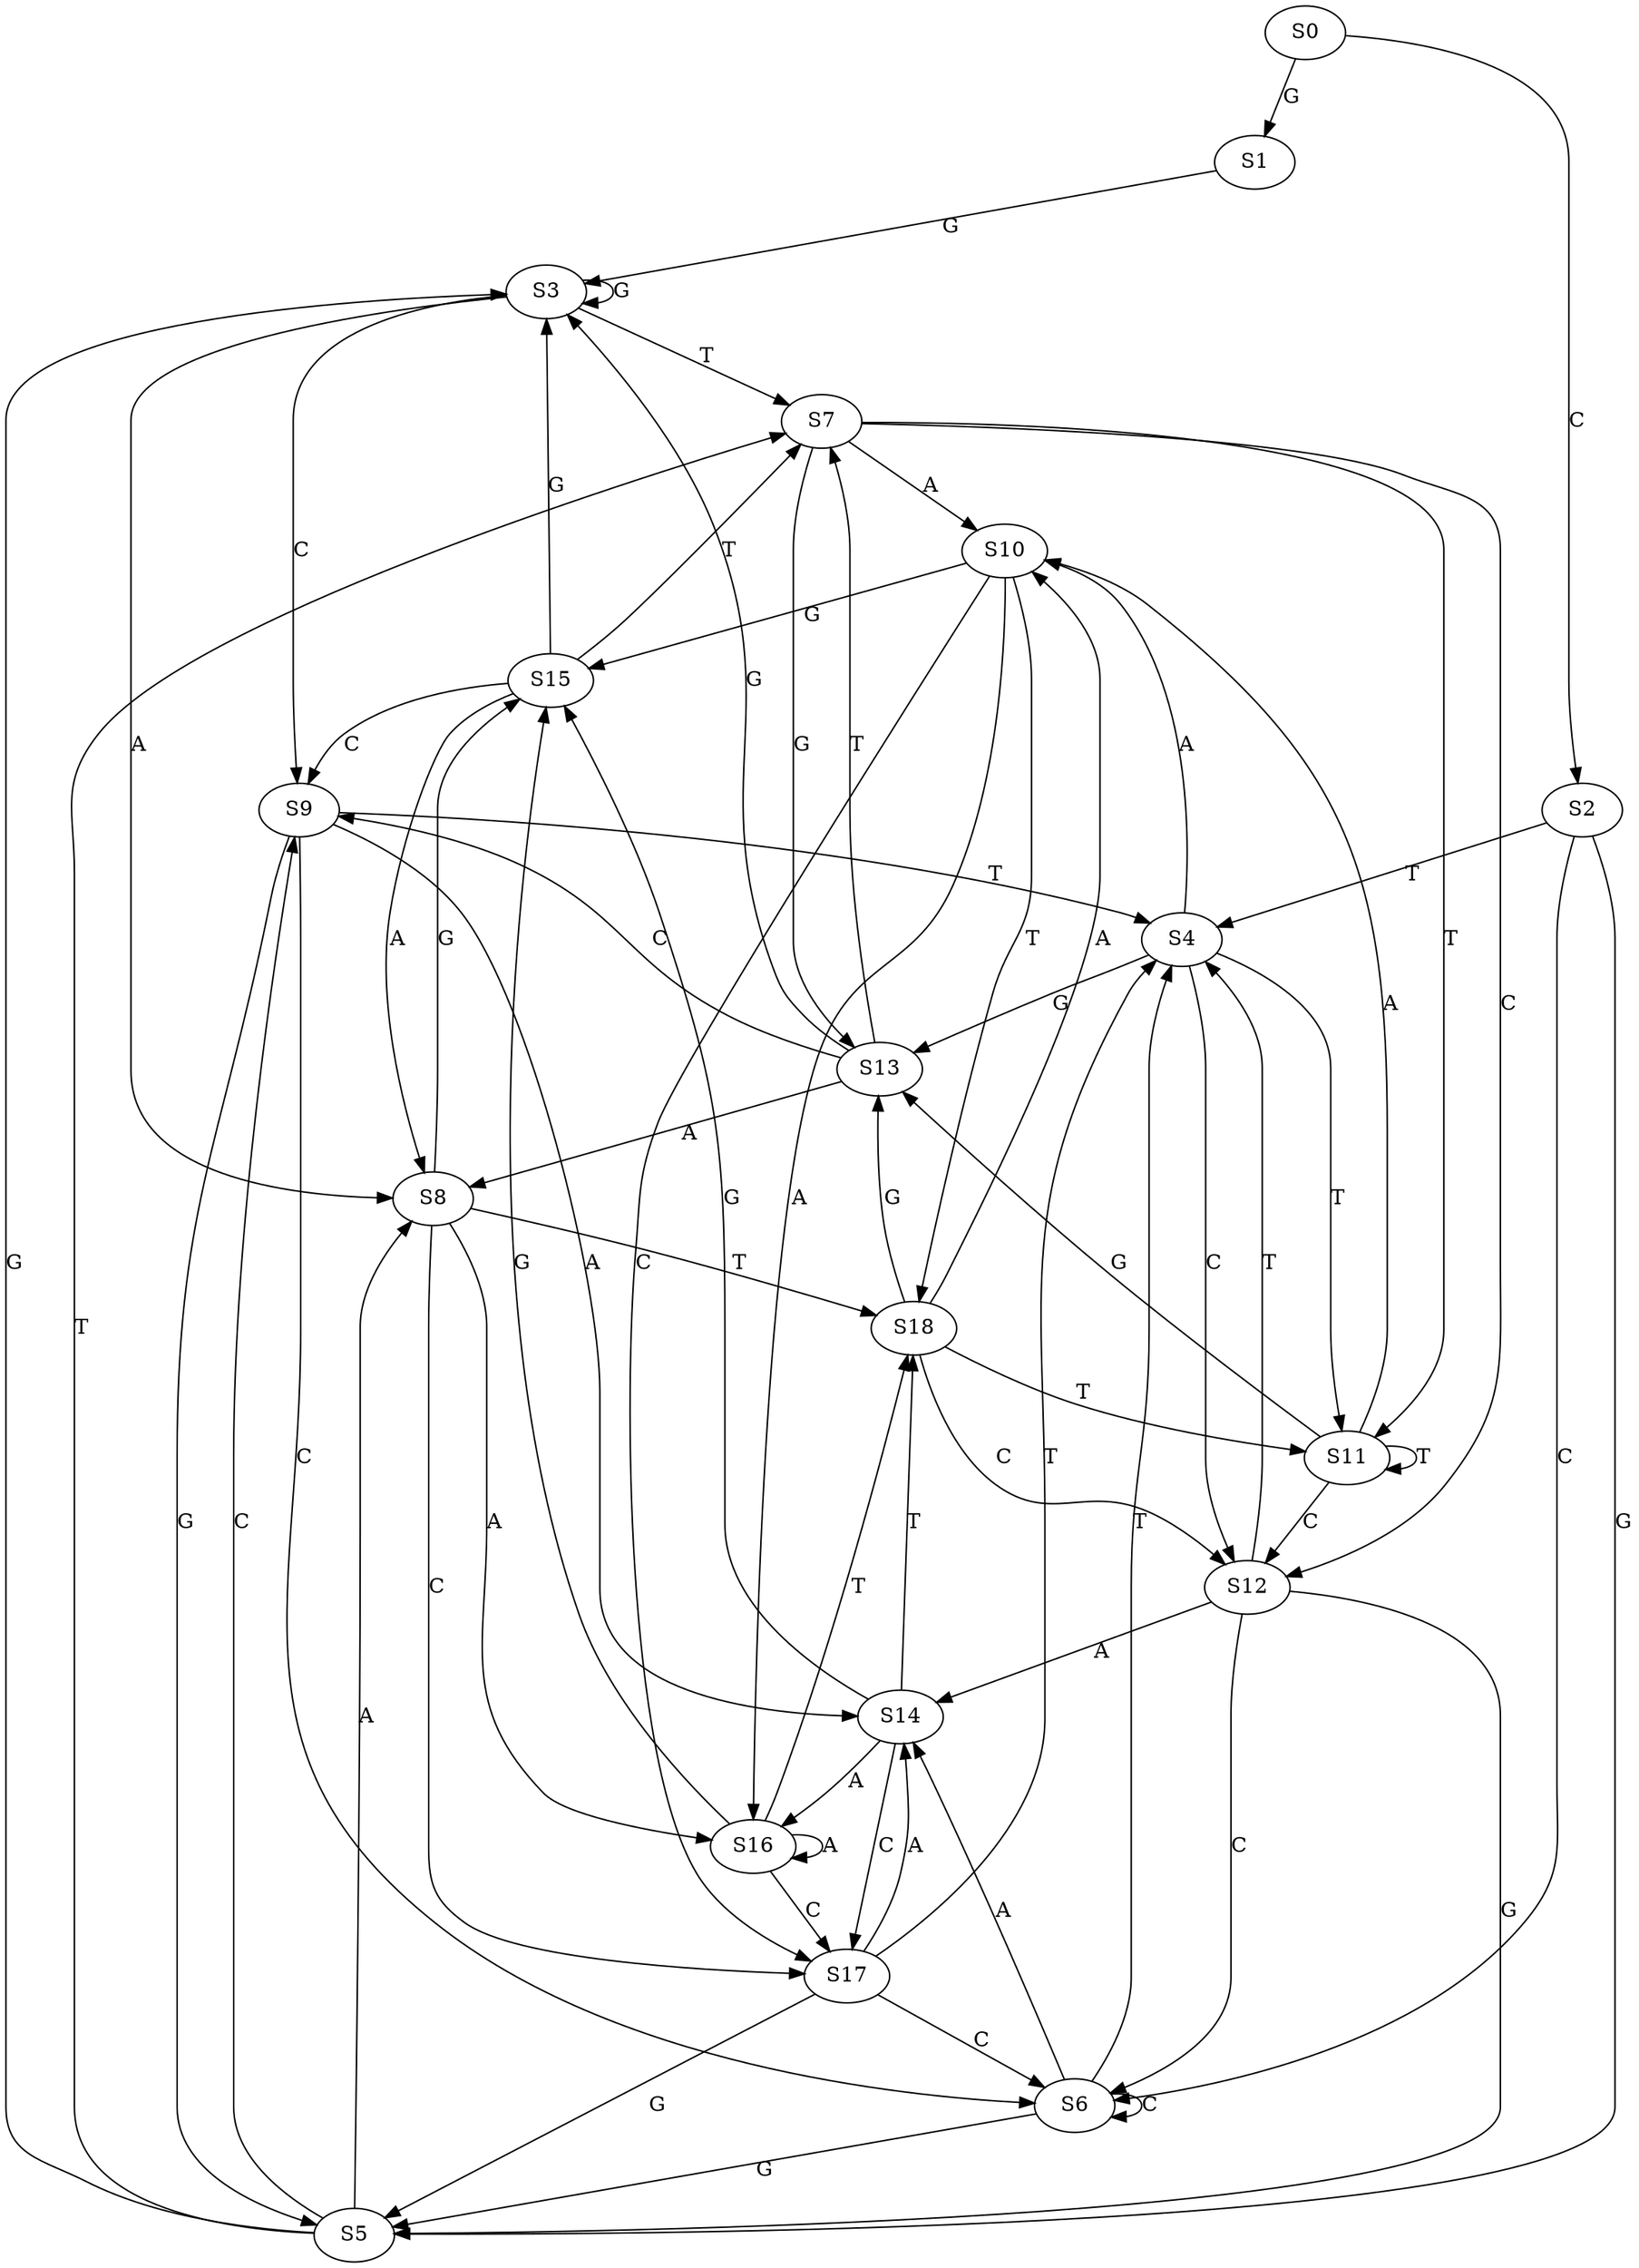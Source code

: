 strict digraph  {
	S0 -> S1 [ label = G ];
	S0 -> S2 [ label = C ];
	S1 -> S3 [ label = G ];
	S2 -> S4 [ label = T ];
	S2 -> S5 [ label = G ];
	S2 -> S6 [ label = C ];
	S3 -> S7 [ label = T ];
	S3 -> S8 [ label = A ];
	S3 -> S3 [ label = G ];
	S3 -> S9 [ label = C ];
	S4 -> S10 [ label = A ];
	S4 -> S11 [ label = T ];
	S4 -> S12 [ label = C ];
	S4 -> S13 [ label = G ];
	S5 -> S8 [ label = A ];
	S5 -> S9 [ label = C ];
	S5 -> S3 [ label = G ];
	S5 -> S7 [ label = T ];
	S6 -> S4 [ label = T ];
	S6 -> S14 [ label = A ];
	S6 -> S6 [ label = C ];
	S6 -> S5 [ label = G ];
	S7 -> S11 [ label = T ];
	S7 -> S10 [ label = A ];
	S7 -> S13 [ label = G ];
	S7 -> S12 [ label = C ];
	S8 -> S15 [ label = G ];
	S8 -> S16 [ label = A ];
	S8 -> S17 [ label = C ];
	S8 -> S18 [ label = T ];
	S9 -> S6 [ label = C ];
	S9 -> S14 [ label = A ];
	S9 -> S4 [ label = T ];
	S9 -> S5 [ label = G ];
	S10 -> S16 [ label = A ];
	S10 -> S17 [ label = C ];
	S10 -> S15 [ label = G ];
	S10 -> S18 [ label = T ];
	S11 -> S12 [ label = C ];
	S11 -> S13 [ label = G ];
	S11 -> S10 [ label = A ];
	S11 -> S11 [ label = T ];
	S12 -> S5 [ label = G ];
	S12 -> S14 [ label = A ];
	S12 -> S6 [ label = C ];
	S12 -> S4 [ label = T ];
	S13 -> S7 [ label = T ];
	S13 -> S9 [ label = C ];
	S13 -> S3 [ label = G ];
	S13 -> S8 [ label = A ];
	S14 -> S16 [ label = A ];
	S14 -> S15 [ label = G ];
	S14 -> S18 [ label = T ];
	S14 -> S17 [ label = C ];
	S15 -> S7 [ label = T ];
	S15 -> S8 [ label = A ];
	S15 -> S3 [ label = G ];
	S15 -> S9 [ label = C ];
	S16 -> S15 [ label = G ];
	S16 -> S16 [ label = A ];
	S16 -> S17 [ label = C ];
	S16 -> S18 [ label = T ];
	S17 -> S5 [ label = G ];
	S17 -> S14 [ label = A ];
	S17 -> S6 [ label = C ];
	S17 -> S4 [ label = T ];
	S18 -> S13 [ label = G ];
	S18 -> S12 [ label = C ];
	S18 -> S11 [ label = T ];
	S18 -> S10 [ label = A ];
}
